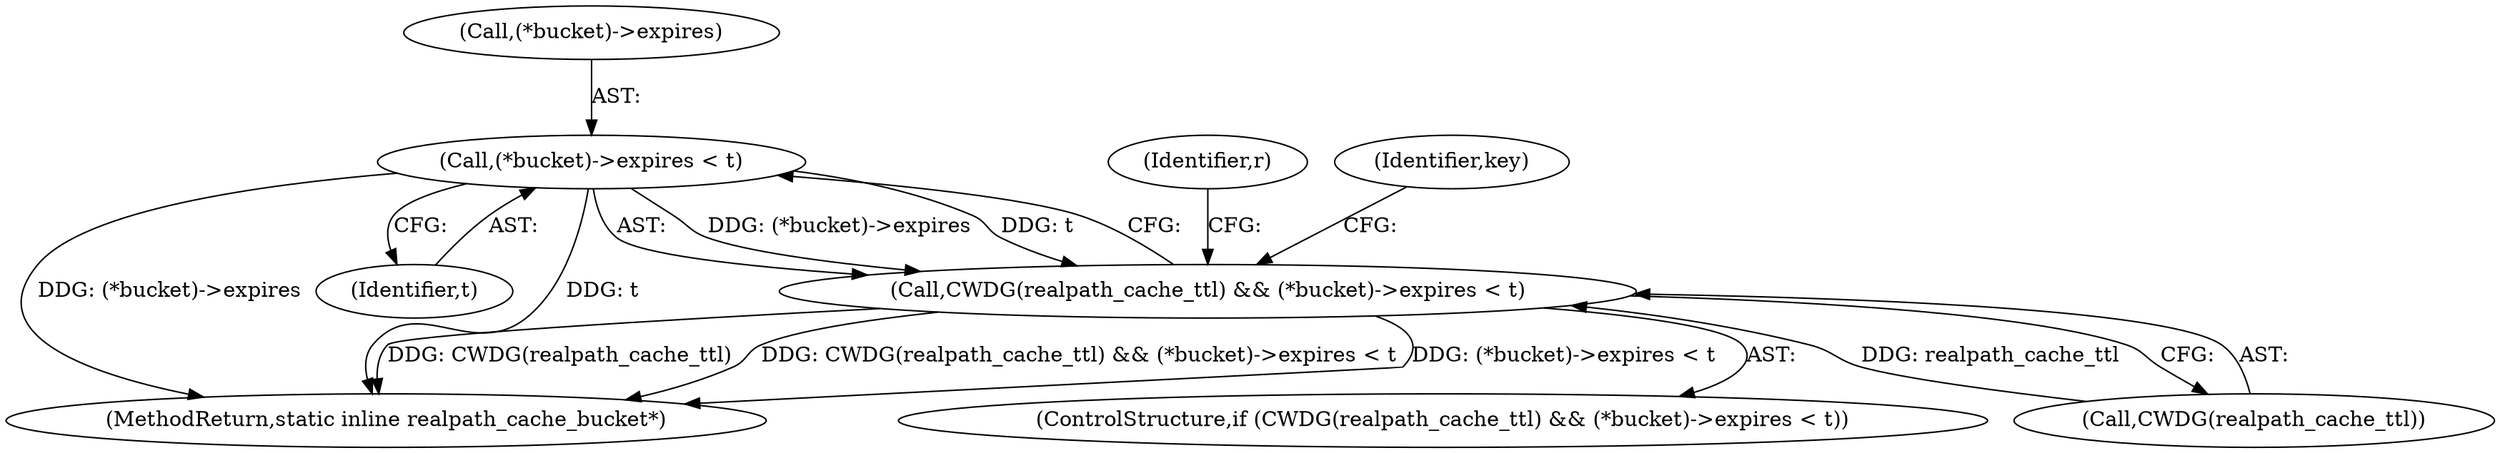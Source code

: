 digraph "0_php_0218acb7e756a469099c4ccfb22bce6c2bd1ef87_0@pointer" {
"1000140" [label="(Call,(*bucket)->expires < t)"];
"1000137" [label="(Call,CWDG(realpath_cache_ttl) && (*bucket)->expires < t)"];
"1000140" [label="(Call,(*bucket)->expires < t)"];
"1000138" [label="(Call,CWDG(realpath_cache_ttl))"];
"1000145" [label="(Identifier,t)"];
"1000149" [label="(Identifier,r)"];
"1000240" [label="(MethodReturn,static inline realpath_cache_bucket*)"];
"1000141" [label="(Call,(*bucket)->expires)"];
"1000136" [label="(ControlStructure,if (CWDG(realpath_cache_ttl) && (*bucket)->expires < t))"];
"1000137" [label="(Call,CWDG(realpath_cache_ttl) && (*bucket)->expires < t)"];
"1000204" [label="(Identifier,key)"];
"1000140" -> "1000137"  [label="AST: "];
"1000140" -> "1000145"  [label="CFG: "];
"1000141" -> "1000140"  [label="AST: "];
"1000145" -> "1000140"  [label="AST: "];
"1000137" -> "1000140"  [label="CFG: "];
"1000140" -> "1000240"  [label="DDG: (*bucket)->expires"];
"1000140" -> "1000240"  [label="DDG: t"];
"1000140" -> "1000137"  [label="DDG: (*bucket)->expires"];
"1000140" -> "1000137"  [label="DDG: t"];
"1000137" -> "1000136"  [label="AST: "];
"1000137" -> "1000138"  [label="CFG: "];
"1000138" -> "1000137"  [label="AST: "];
"1000149" -> "1000137"  [label="CFG: "];
"1000204" -> "1000137"  [label="CFG: "];
"1000137" -> "1000240"  [label="DDG: (*bucket)->expires < t"];
"1000137" -> "1000240"  [label="DDG: CWDG(realpath_cache_ttl)"];
"1000137" -> "1000240"  [label="DDG: CWDG(realpath_cache_ttl) && (*bucket)->expires < t"];
"1000138" -> "1000137"  [label="DDG: realpath_cache_ttl"];
}

